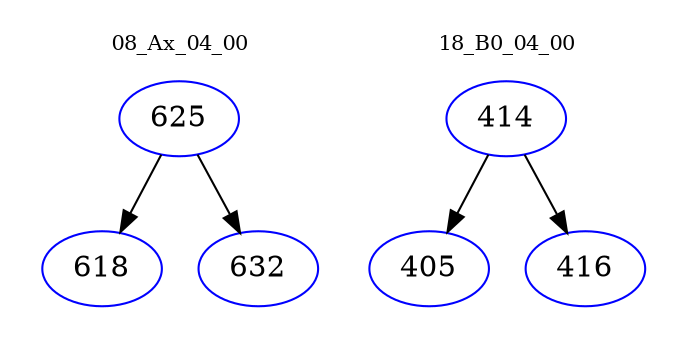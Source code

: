 digraph{
subgraph cluster_0 {
color = white
label = "08_Ax_04_00";
fontsize=10;
T0_625 [label="625", color="blue"]
T0_625 -> T0_618 [color="black"]
T0_618 [label="618", color="blue"]
T0_625 -> T0_632 [color="black"]
T0_632 [label="632", color="blue"]
}
subgraph cluster_1 {
color = white
label = "18_B0_04_00";
fontsize=10;
T1_414 [label="414", color="blue"]
T1_414 -> T1_405 [color="black"]
T1_405 [label="405", color="blue"]
T1_414 -> T1_416 [color="black"]
T1_416 [label="416", color="blue"]
}
}
